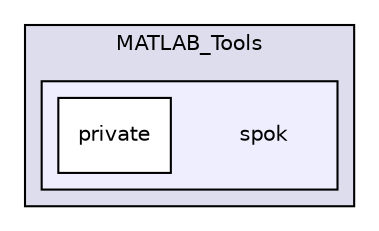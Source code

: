 digraph "libs/SuiteSparse/MATLAB_Tools/spok" {
  compound=true
  node [ fontsize="10", fontname="Helvetica"];
  edge [ labelfontsize="10", labelfontname="Helvetica"];
  subgraph clusterdir_0e1e4a5b9440aa22d8a417c9c4950190 {
    graph [ bgcolor="#ddddee", pencolor="black", label="MATLAB_Tools" fontname="Helvetica", fontsize="10", URL="dir_0e1e4a5b9440aa22d8a417c9c4950190.html"]
  subgraph clusterdir_b780083899021673515b250102c64b49 {
    graph [ bgcolor="#eeeeff", pencolor="black", label="" URL="dir_b780083899021673515b250102c64b49.html"];
    dir_b780083899021673515b250102c64b49 [shape=plaintext label="spok"];
    dir_875dd559700d8fc201c4b898e84c9f8d [shape=box label="private" color="black" fillcolor="white" style="filled" URL="dir_875dd559700d8fc201c4b898e84c9f8d.html"];
  }
  }
}
